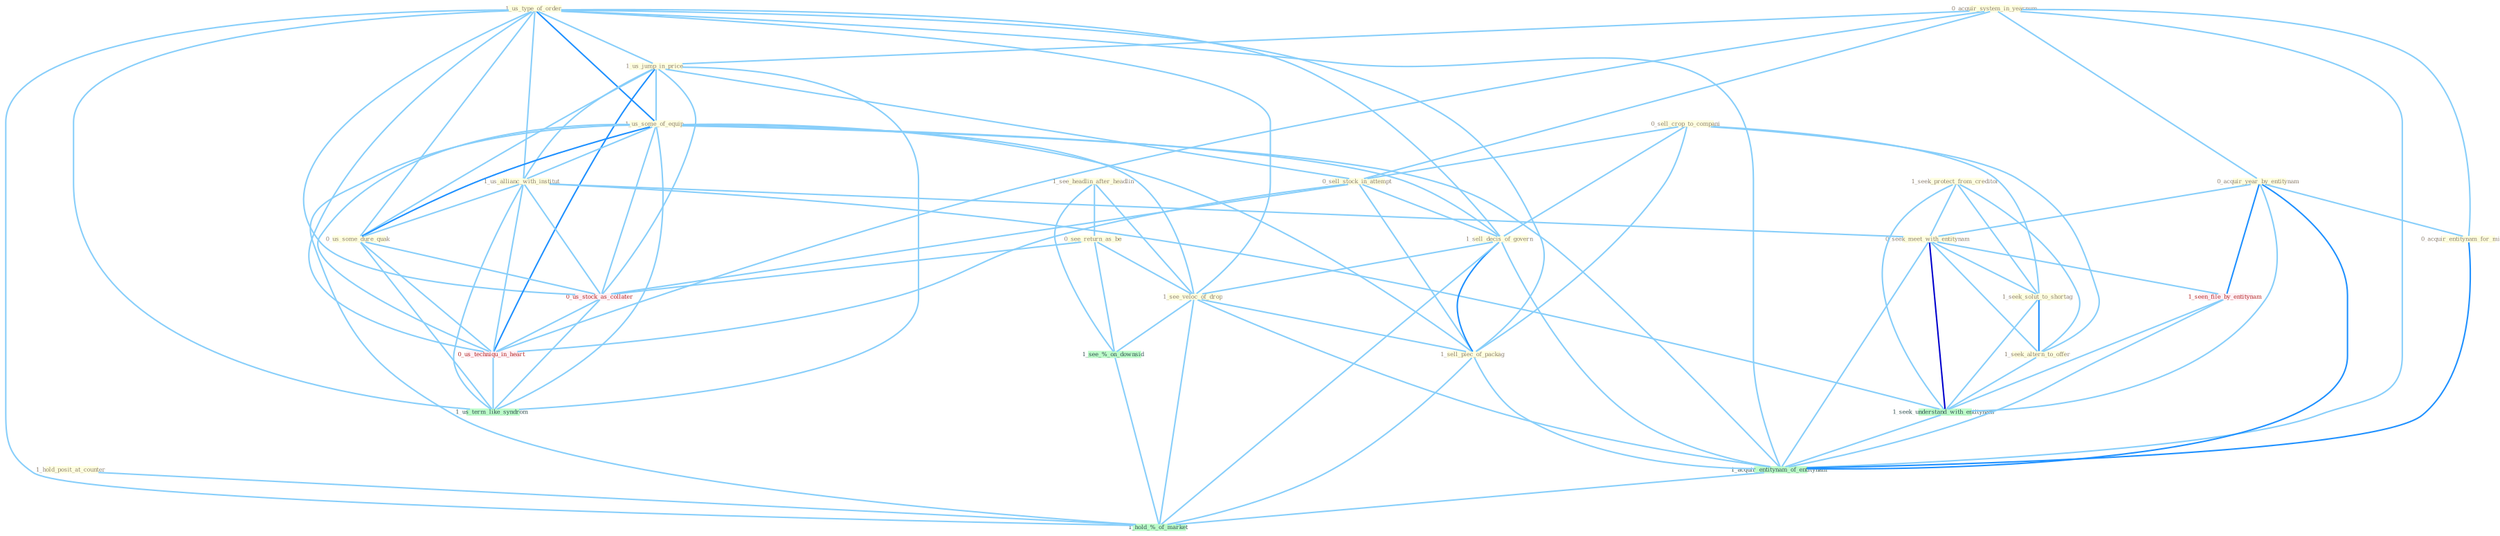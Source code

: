 Graph G{ 
    node
    [shape=polygon,style=filled,width=.5,height=.06,color="#BDFCC9",fixedsize=true,fontsize=4,
    fontcolor="#2f4f4f"];
    {node
    [color="#ffffe0", fontcolor="#8b7d6b"] "0_acquir_system_in_yearnum " "1_us_type_of_order " "0_acquir_year_by_entitynam " "1_hold_posit_at_counter " "1_us_jump_in_price " "1_us_some_of_equip " "1_seek_protect_from_creditor " "1_us_allianc_with_institut " "0_sell_crop_to_compani " "0_seek_meet_with_entitynam " "0_acquir_entitynam_for_million " "0_us_some_dure_quak " "1_see_headlin_after_headlin " "0_sell_stock_in_attempt " "1_sell_decis_of_govern " "1_seek_solut_to_shortag " "0_see_return_as_be " "1_see_veloc_of_drop " "1_seek_altern_to_offer " "1_sell_piec_of_packag "}
{node [color="#fff0f5", fontcolor="#b22222"] "1_seen_file_by_entitynam " "0_us_stock_as_collater " "0_us_techniqu_in_heart "}
edge [color="#B0E2FF"];

	"0_acquir_system_in_yearnum " -- "0_acquir_year_by_entitynam " [w="1", color="#87cefa" ];
	"0_acquir_system_in_yearnum " -- "1_us_jump_in_price " [w="1", color="#87cefa" ];
	"0_acquir_system_in_yearnum " -- "0_acquir_entitynam_for_million " [w="1", color="#87cefa" ];
	"0_acquir_system_in_yearnum " -- "0_sell_stock_in_attempt " [w="1", color="#87cefa" ];
	"0_acquir_system_in_yearnum " -- "1_acquir_entitynam_of_entitynam " [w="1", color="#87cefa" ];
	"0_acquir_system_in_yearnum " -- "0_us_techniqu_in_heart " [w="1", color="#87cefa" ];
	"1_us_type_of_order " -- "1_us_jump_in_price " [w="1", color="#87cefa" ];
	"1_us_type_of_order " -- "1_us_some_of_equip " [w="2", color="#1e90ff" , len=0.8];
	"1_us_type_of_order " -- "1_us_allianc_with_institut " [w="1", color="#87cefa" ];
	"1_us_type_of_order " -- "0_us_some_dure_quak " [w="1", color="#87cefa" ];
	"1_us_type_of_order " -- "1_sell_decis_of_govern " [w="1", color="#87cefa" ];
	"1_us_type_of_order " -- "1_see_veloc_of_drop " [w="1", color="#87cefa" ];
	"1_us_type_of_order " -- "1_sell_piec_of_packag " [w="1", color="#87cefa" ];
	"1_us_type_of_order " -- "0_us_stock_as_collater " [w="1", color="#87cefa" ];
	"1_us_type_of_order " -- "1_acquir_entitynam_of_entitynam " [w="1", color="#87cefa" ];
	"1_us_type_of_order " -- "0_us_techniqu_in_heart " [w="1", color="#87cefa" ];
	"1_us_type_of_order " -- "1_us_term_like_syndrom " [w="1", color="#87cefa" ];
	"1_us_type_of_order " -- "1_hold_%_of_market " [w="1", color="#87cefa" ];
	"0_acquir_year_by_entitynam " -- "0_seek_meet_with_entitynam " [w="1", color="#87cefa" ];
	"0_acquir_year_by_entitynam " -- "0_acquir_entitynam_for_million " [w="1", color="#87cefa" ];
	"0_acquir_year_by_entitynam " -- "1_seen_file_by_entitynam " [w="2", color="#1e90ff" , len=0.8];
	"0_acquir_year_by_entitynam " -- "1_seek_understand_with_entitynam " [w="1", color="#87cefa" ];
	"0_acquir_year_by_entitynam " -- "1_acquir_entitynam_of_entitynam " [w="2", color="#1e90ff" , len=0.8];
	"1_hold_posit_at_counter " -- "1_hold_%_of_market " [w="1", color="#87cefa" ];
	"1_us_jump_in_price " -- "1_us_some_of_equip " [w="1", color="#87cefa" ];
	"1_us_jump_in_price " -- "1_us_allianc_with_institut " [w="1", color="#87cefa" ];
	"1_us_jump_in_price " -- "0_us_some_dure_quak " [w="1", color="#87cefa" ];
	"1_us_jump_in_price " -- "0_sell_stock_in_attempt " [w="1", color="#87cefa" ];
	"1_us_jump_in_price " -- "0_us_stock_as_collater " [w="1", color="#87cefa" ];
	"1_us_jump_in_price " -- "0_us_techniqu_in_heart " [w="2", color="#1e90ff" , len=0.8];
	"1_us_jump_in_price " -- "1_us_term_like_syndrom " [w="1", color="#87cefa" ];
	"1_us_some_of_equip " -- "1_us_allianc_with_institut " [w="1", color="#87cefa" ];
	"1_us_some_of_equip " -- "0_us_some_dure_quak " [w="2", color="#1e90ff" , len=0.8];
	"1_us_some_of_equip " -- "1_sell_decis_of_govern " [w="1", color="#87cefa" ];
	"1_us_some_of_equip " -- "1_see_veloc_of_drop " [w="1", color="#87cefa" ];
	"1_us_some_of_equip " -- "1_sell_piec_of_packag " [w="1", color="#87cefa" ];
	"1_us_some_of_equip " -- "0_us_stock_as_collater " [w="1", color="#87cefa" ];
	"1_us_some_of_equip " -- "1_acquir_entitynam_of_entitynam " [w="1", color="#87cefa" ];
	"1_us_some_of_equip " -- "0_us_techniqu_in_heart " [w="1", color="#87cefa" ];
	"1_us_some_of_equip " -- "1_us_term_like_syndrom " [w="1", color="#87cefa" ];
	"1_us_some_of_equip " -- "1_hold_%_of_market " [w="1", color="#87cefa" ];
	"1_seek_protect_from_creditor " -- "0_seek_meet_with_entitynam " [w="1", color="#87cefa" ];
	"1_seek_protect_from_creditor " -- "1_seek_solut_to_shortag " [w="1", color="#87cefa" ];
	"1_seek_protect_from_creditor " -- "1_seek_altern_to_offer " [w="1", color="#87cefa" ];
	"1_seek_protect_from_creditor " -- "1_seek_understand_with_entitynam " [w="1", color="#87cefa" ];
	"1_us_allianc_with_institut " -- "0_seek_meet_with_entitynam " [w="1", color="#87cefa" ];
	"1_us_allianc_with_institut " -- "0_us_some_dure_quak " [w="1", color="#87cefa" ];
	"1_us_allianc_with_institut " -- "0_us_stock_as_collater " [w="1", color="#87cefa" ];
	"1_us_allianc_with_institut " -- "1_seek_understand_with_entitynam " [w="1", color="#87cefa" ];
	"1_us_allianc_with_institut " -- "0_us_techniqu_in_heart " [w="1", color="#87cefa" ];
	"1_us_allianc_with_institut " -- "1_us_term_like_syndrom " [w="1", color="#87cefa" ];
	"0_sell_crop_to_compani " -- "0_sell_stock_in_attempt " [w="1", color="#87cefa" ];
	"0_sell_crop_to_compani " -- "1_sell_decis_of_govern " [w="1", color="#87cefa" ];
	"0_sell_crop_to_compani " -- "1_seek_solut_to_shortag " [w="1", color="#87cefa" ];
	"0_sell_crop_to_compani " -- "1_seek_altern_to_offer " [w="1", color="#87cefa" ];
	"0_sell_crop_to_compani " -- "1_sell_piec_of_packag " [w="1", color="#87cefa" ];
	"0_seek_meet_with_entitynam " -- "1_seek_solut_to_shortag " [w="1", color="#87cefa" ];
	"0_seek_meet_with_entitynam " -- "1_seek_altern_to_offer " [w="1", color="#87cefa" ];
	"0_seek_meet_with_entitynam " -- "1_seen_file_by_entitynam " [w="1", color="#87cefa" ];
	"0_seek_meet_with_entitynam " -- "1_seek_understand_with_entitynam " [w="3", color="#0000cd" , len=0.6];
	"0_seek_meet_with_entitynam " -- "1_acquir_entitynam_of_entitynam " [w="1", color="#87cefa" ];
	"0_acquir_entitynam_for_million " -- "1_acquir_entitynam_of_entitynam " [w="2", color="#1e90ff" , len=0.8];
	"0_us_some_dure_quak " -- "0_us_stock_as_collater " [w="1", color="#87cefa" ];
	"0_us_some_dure_quak " -- "0_us_techniqu_in_heart " [w="1", color="#87cefa" ];
	"0_us_some_dure_quak " -- "1_us_term_like_syndrom " [w="1", color="#87cefa" ];
	"1_see_headlin_after_headlin " -- "0_see_return_as_be " [w="1", color="#87cefa" ];
	"1_see_headlin_after_headlin " -- "1_see_veloc_of_drop " [w="1", color="#87cefa" ];
	"1_see_headlin_after_headlin " -- "1_see_%_on_downsid " [w="1", color="#87cefa" ];
	"0_sell_stock_in_attempt " -- "1_sell_decis_of_govern " [w="1", color="#87cefa" ];
	"0_sell_stock_in_attempt " -- "1_sell_piec_of_packag " [w="1", color="#87cefa" ];
	"0_sell_stock_in_attempt " -- "0_us_stock_as_collater " [w="1", color="#87cefa" ];
	"0_sell_stock_in_attempt " -- "0_us_techniqu_in_heart " [w="1", color="#87cefa" ];
	"1_sell_decis_of_govern " -- "1_see_veloc_of_drop " [w="1", color="#87cefa" ];
	"1_sell_decis_of_govern " -- "1_sell_piec_of_packag " [w="2", color="#1e90ff" , len=0.8];
	"1_sell_decis_of_govern " -- "1_acquir_entitynam_of_entitynam " [w="1", color="#87cefa" ];
	"1_sell_decis_of_govern " -- "1_hold_%_of_market " [w="1", color="#87cefa" ];
	"1_seek_solut_to_shortag " -- "1_seek_altern_to_offer " [w="2", color="#1e90ff" , len=0.8];
	"1_seek_solut_to_shortag " -- "1_seek_understand_with_entitynam " [w="1", color="#87cefa" ];
	"0_see_return_as_be " -- "1_see_veloc_of_drop " [w="1", color="#87cefa" ];
	"0_see_return_as_be " -- "0_us_stock_as_collater " [w="1", color="#87cefa" ];
	"0_see_return_as_be " -- "1_see_%_on_downsid " [w="1", color="#87cefa" ];
	"1_see_veloc_of_drop " -- "1_sell_piec_of_packag " [w="1", color="#87cefa" ];
	"1_see_veloc_of_drop " -- "1_acquir_entitynam_of_entitynam " [w="1", color="#87cefa" ];
	"1_see_veloc_of_drop " -- "1_see_%_on_downsid " [w="1", color="#87cefa" ];
	"1_see_veloc_of_drop " -- "1_hold_%_of_market " [w="1", color="#87cefa" ];
	"1_seek_altern_to_offer " -- "1_seek_understand_with_entitynam " [w="1", color="#87cefa" ];
	"1_sell_piec_of_packag " -- "1_acquir_entitynam_of_entitynam " [w="1", color="#87cefa" ];
	"1_sell_piec_of_packag " -- "1_hold_%_of_market " [w="1", color="#87cefa" ];
	"1_seen_file_by_entitynam " -- "1_seek_understand_with_entitynam " [w="1", color="#87cefa" ];
	"1_seen_file_by_entitynam " -- "1_acquir_entitynam_of_entitynam " [w="1", color="#87cefa" ];
	"0_us_stock_as_collater " -- "0_us_techniqu_in_heart " [w="1", color="#87cefa" ];
	"0_us_stock_as_collater " -- "1_us_term_like_syndrom " [w="1", color="#87cefa" ];
	"1_seek_understand_with_entitynam " -- "1_acquir_entitynam_of_entitynam " [w="1", color="#87cefa" ];
	"1_acquir_entitynam_of_entitynam " -- "1_hold_%_of_market " [w="1", color="#87cefa" ];
	"0_us_techniqu_in_heart " -- "1_us_term_like_syndrom " [w="1", color="#87cefa" ];
	"1_see_%_on_downsid " -- "1_hold_%_of_market " [w="1", color="#87cefa" ];
}